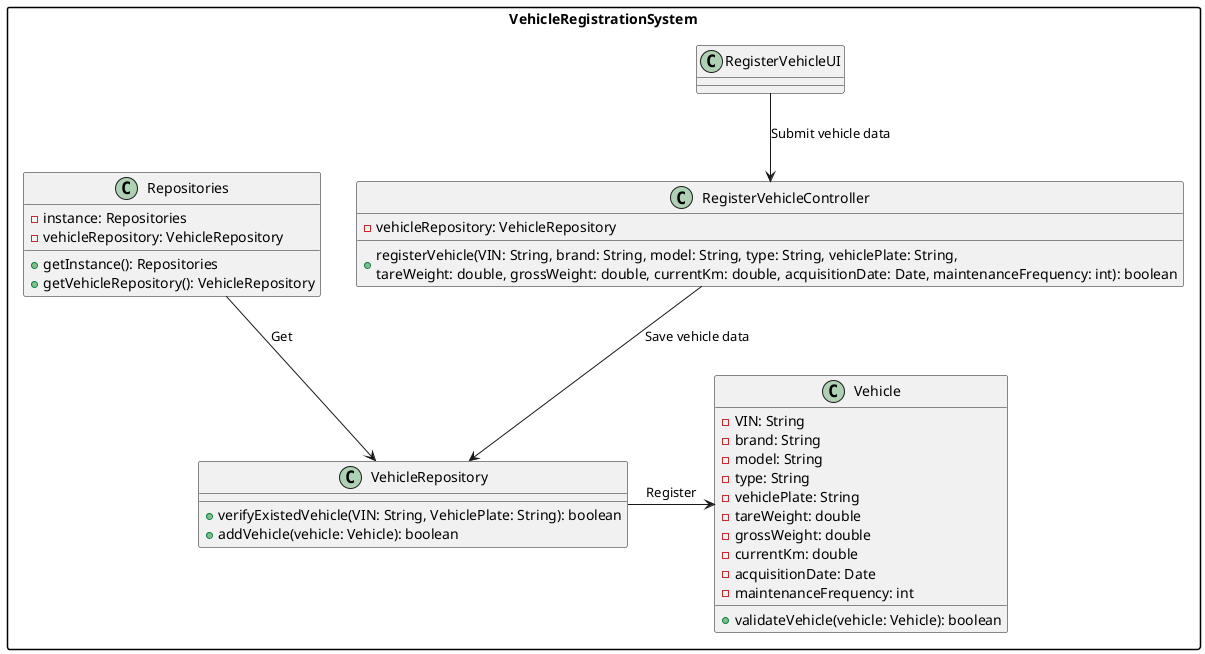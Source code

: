 @startuml
skinparam packageStyle rectangle
skinparam shadowing false
skinparam line type polyline

package VehicleRegistrationSystem {
    class RegisterVehicleUI {

    }

    class RegisterVehicleController {
        - vehicleRepository: VehicleRepository
        + registerVehicle(VIN: String, brand: String, model: String, type: String, vehiclePlate: String, \ntareWeight: double, grossWeight: double, currentKm: double, acquisitionDate: Date, maintenanceFrequency: int): boolean
    }

    class Repositories {
        - instance: Repositories
        - vehicleRepository: VehicleRepository
        + getInstance(): Repositories
        + getVehicleRepository(): VehicleRepository
    }

    class VehicleRepository {
        + verifyExistedVehicle(VIN: String, VehiclePlate: String): boolean
        + addVehicle(vehicle: Vehicle): boolean
    }

    class Vehicle {
        - VIN: String
        - brand: String
        - model: String
        - type: String
        - vehiclePlate: String
        - tareWeight: double
        - grossWeight: double
        - currentKm: double
        - acquisitionDate: Date
        - maintenanceFrequency: int

        + validateVehicle(vehicle: Vehicle): boolean
    }

    Repositories --> VehicleRepository: Get
    RegisterVehicleUI --> RegisterVehicleController: Submit vehicle data
    RegisterVehicleController --> VehicleRepository: Save vehicle data
    VehicleRepository -> Vehicle: Register
}

@enduml
